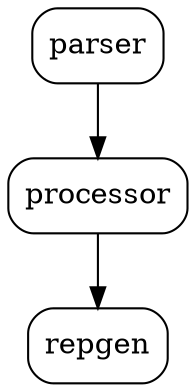 digraph G{
        node[shape=box style=rounded]
        //compound=true
        rankdir=TB
        //outputMode=nodesfirst
   parser -> processor -> repgen
}
